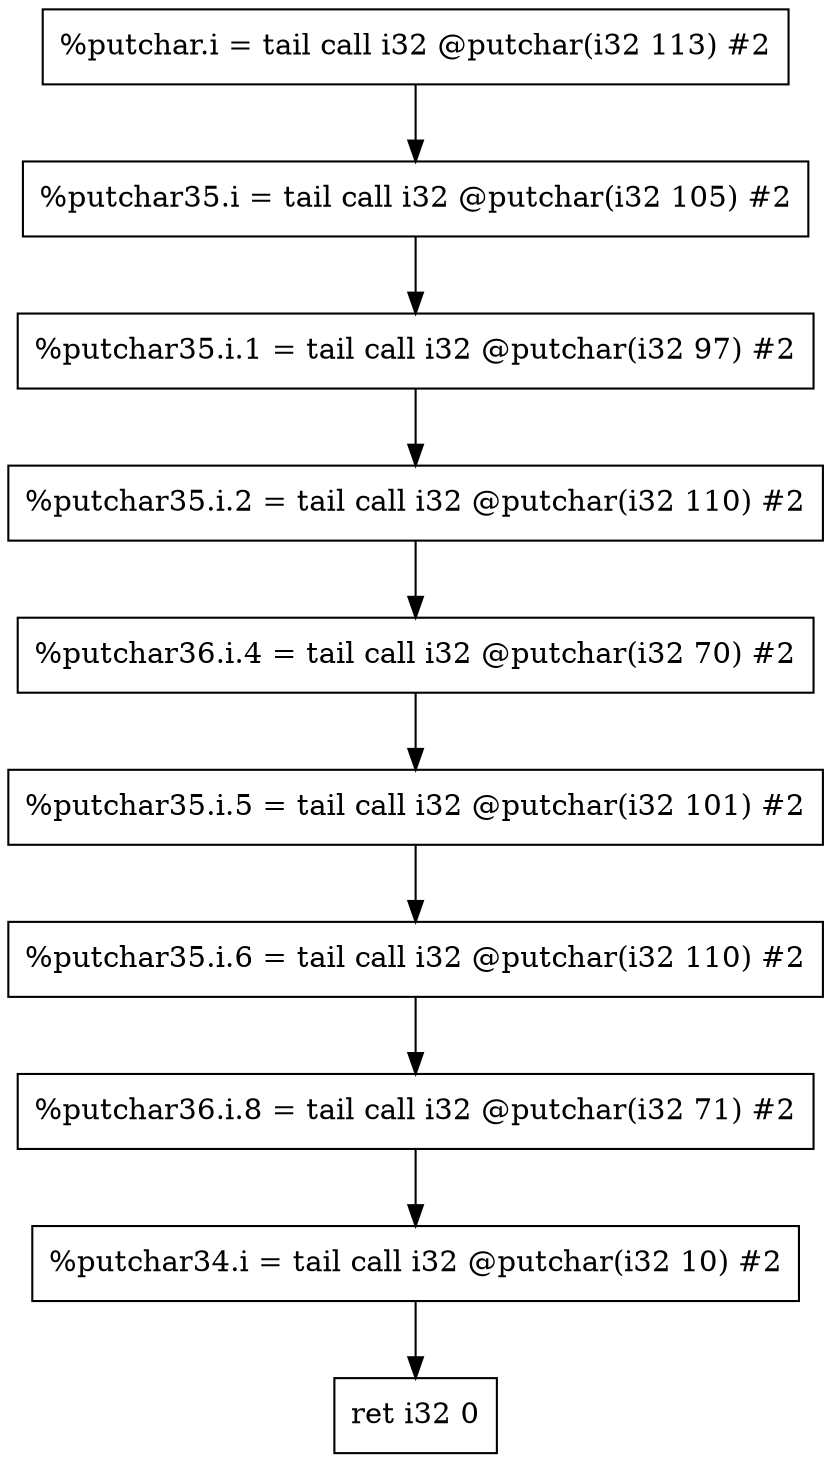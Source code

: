 digraph "CDFG for'main' function" {
	Node0x55ce3d6c2960[shape=record, label="  %putchar.i = tail call i32 @putchar(i32 113) #2"]
	Node0x55ce3d6c2ab0[shape=record, label="  %putchar35.i = tail call i32 @putchar(i32 105) #2"]
	Node0x55ce3d6c2c00[shape=record, label="  %putchar35.i.1 = tail call i32 @putchar(i32 97) #2"]
	Node0x55ce3d6c2d50[shape=record, label="  %putchar35.i.2 = tail call i32 @putchar(i32 110) #2"]
	Node0x55ce3d6c2ea0[shape=record, label="  %putchar36.i.4 = tail call i32 @putchar(i32 70) #2"]
	Node0x55ce3d6c2ff0[shape=record, label="  %putchar35.i.5 = tail call i32 @putchar(i32 101) #2"]
	Node0x55ce3d6c3110[shape=record, label="  %putchar35.i.6 = tail call i32 @putchar(i32 110) #2"]
	Node0x55ce3d6c3260[shape=record, label="  %putchar36.i.8 = tail call i32 @putchar(i32 71) #2"]
	Node0x55ce3d6c3380[shape=record, label="  %putchar34.i = tail call i32 @putchar(i32 10) #2"]
	Node0x55ce3d6c0158[shape=record, label="  ret i32 0"]
	Node0x55ce3d6c2960 -> Node0x55ce3d6c2ab0
	Node0x55ce3d6c2ab0 -> Node0x55ce3d6c2c00
	Node0x55ce3d6c2c00 -> Node0x55ce3d6c2d50
	Node0x55ce3d6c2d50 -> Node0x55ce3d6c2ea0
	Node0x55ce3d6c2ea0 -> Node0x55ce3d6c2ff0
	Node0x55ce3d6c2ff0 -> Node0x55ce3d6c3110
	Node0x55ce3d6c3110 -> Node0x55ce3d6c3260
	Node0x55ce3d6c3260 -> Node0x55ce3d6c3380
	Node0x55ce3d6c3380 -> Node0x55ce3d6c0158
edge [color=red]
}
